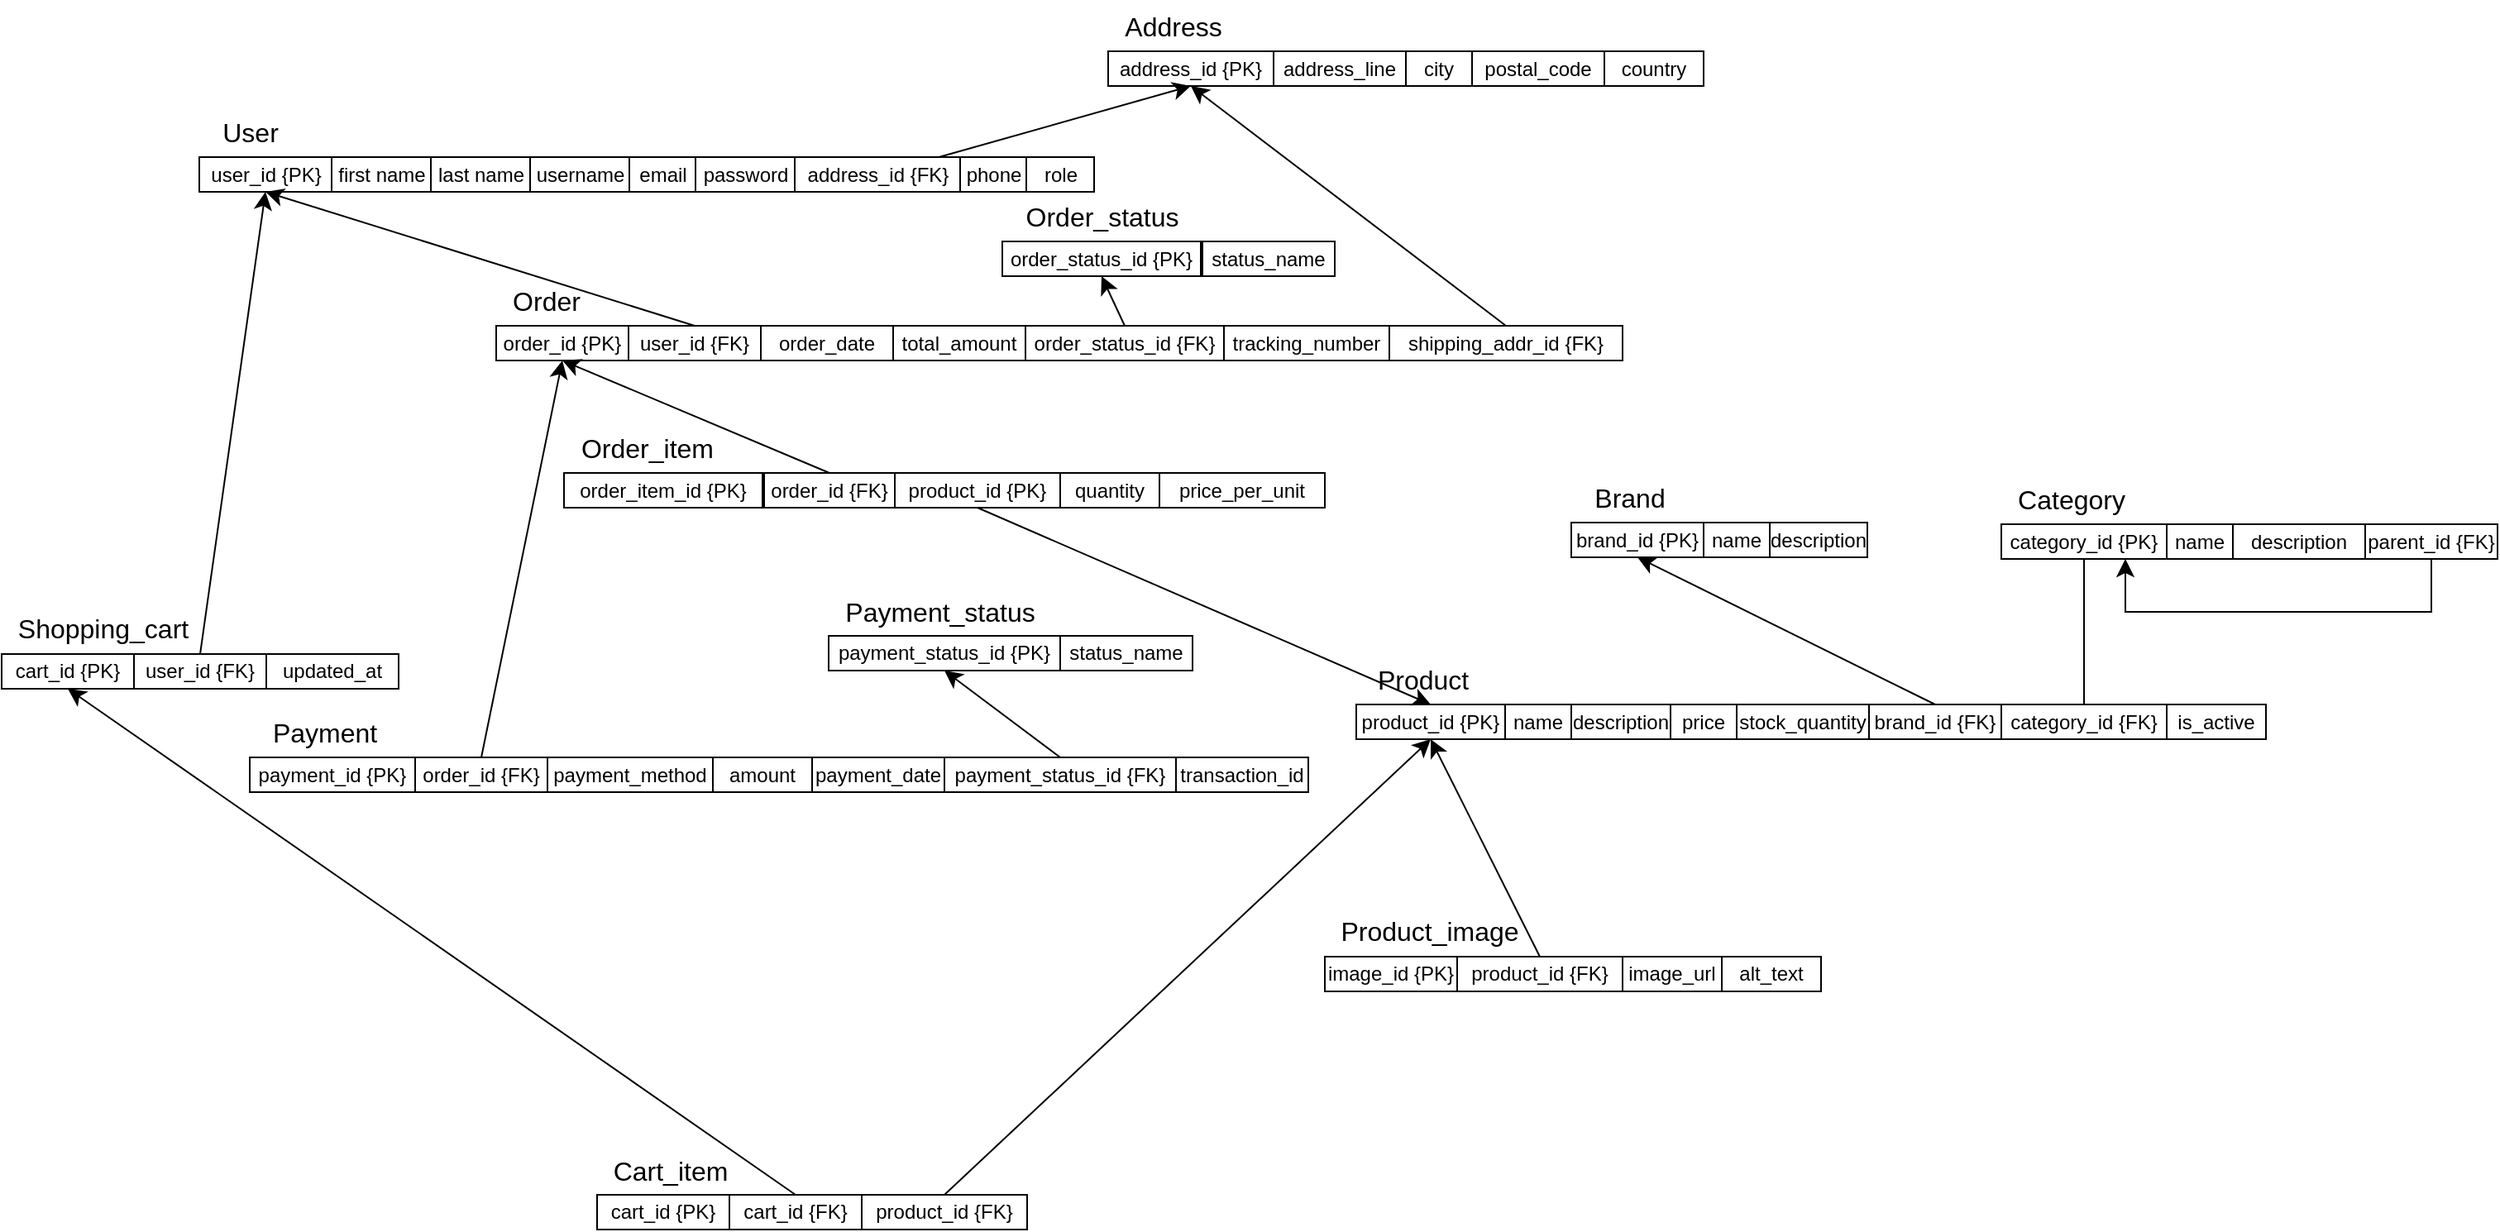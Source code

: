 <mxfile version="26.2.14">
  <diagram name="Page-1" id="anuu0Bk2faBMfzJ8flXY">
    <mxGraphModel dx="2509" dy="1136" grid="1" gridSize="10" guides="1" tooltips="1" connect="1" arrows="1" fold="1" page="1" pageScale="1" pageWidth="827" pageHeight="1169" math="0" shadow="0">
      <root>
        <mxCell id="0" />
        <mxCell id="1" parent="0" />
        <mxCell id="vEyqEEa5yMqPcgwPLAMc-32" value="Payment_status" style="text;html=1;align=center;verticalAlign=middle;resizable=0;points=[];autosize=1;strokeColor=none;fillColor=none;fontSize=16;" parent="1" vertex="1">
          <mxGeometry x="120" y="624.5" width="133" height="31" as="geometry" />
        </mxCell>
        <mxCell id="vEyqEEa5yMqPcgwPLAMc-33" value="Category" style="text;html=1;align=center;verticalAlign=middle;resizable=0;points=[];autosize=1;strokeColor=none;fillColor=none;fontSize=16;" parent="1" vertex="1">
          <mxGeometry x="829" y="556" width="83" height="31" as="geometry" />
        </mxCell>
        <mxCell id="vEyqEEa5yMqPcgwPLAMc-34" value="Address" style="text;html=1;align=center;verticalAlign=middle;resizable=0;points=[];autosize=1;strokeColor=none;fillColor=none;fontSize=16;" parent="1" vertex="1">
          <mxGeometry x="289" y="270" width="77" height="31" as="geometry" />
        </mxCell>
        <mxCell id="vEyqEEa5yMqPcgwPLAMc-36" value="Cart_item" style="text;html=1;align=center;verticalAlign=middle;resizable=0;points=[];autosize=1;strokeColor=none;fillColor=none;fontSize=16;" parent="1" vertex="1">
          <mxGeometry x="-20" y="962.5" width="87" height="31" as="geometry" />
        </mxCell>
        <mxCell id="vEyqEEa5yMqPcgwPLAMc-37" value="Shopping_cart" style="text;html=1;align=center;verticalAlign=middle;resizable=0;points=[];autosize=1;strokeColor=none;fillColor=none;fontSize=16;" parent="1" vertex="1">
          <mxGeometry x="-380" y="634.5" width="121" height="31" as="geometry" />
        </mxCell>
        <mxCell id="vEyqEEa5yMqPcgwPLAMc-38" value="Product_image" style="text;html=1;align=center;verticalAlign=middle;resizable=0;points=[];autosize=1;strokeColor=none;fillColor=none;fontSize=16;" parent="1" vertex="1">
          <mxGeometry x="420" y="817.5" width="126" height="31" as="geometry" />
        </mxCell>
        <mxCell id="vEyqEEa5yMqPcgwPLAMc-61" value="user_id {PK}" style="rounded=0;whiteSpace=wrap;html=1;" parent="1" vertex="1">
          <mxGeometry x="-260.5" y="365" width="80" height="21" as="geometry" />
        </mxCell>
        <mxCell id="vEyqEEa5yMqPcgwPLAMc-64" value="User" style="text;html=1;align=center;verticalAlign=middle;resizable=0;points=[];autosize=1;strokeColor=none;fillColor=none;fontSize=16;" parent="1" vertex="1">
          <mxGeometry x="-260.5" y="335" width="60" height="30" as="geometry" />
        </mxCell>
        <mxCell id="vEyqEEa5yMqPcgwPLAMc-65" value="username" style="rounded=0;whiteSpace=wrap;html=1;" parent="1" vertex="1">
          <mxGeometry x="-60.5" y="365" width="60" height="21" as="geometry" />
        </mxCell>
        <mxCell id="vEyqEEa5yMqPcgwPLAMc-66" value="email" style="rounded=0;whiteSpace=wrap;html=1;" parent="1" vertex="1">
          <mxGeometry x="-0.5" y="365" width="40" height="21" as="geometry" />
        </mxCell>
        <mxCell id="vEyqEEa5yMqPcgwPLAMc-67" value="role" style="rounded=0;whiteSpace=wrap;html=1;" parent="1" vertex="1">
          <mxGeometry x="239.5" y="365" width="41" height="21" as="geometry" />
        </mxCell>
        <mxCell id="vEyqEEa5yMqPcgwPLAMc-68" value="password" style="rounded=0;whiteSpace=wrap;html=1;" parent="1" vertex="1">
          <mxGeometry x="39.5" y="365" width="60" height="21" as="geometry" />
        </mxCell>
        <mxCell id="vEyqEEa5yMqPcgwPLAMc-69" value="phone" style="rounded=0;whiteSpace=wrap;html=1;" parent="1" vertex="1">
          <mxGeometry x="199.5" y="365" width="40" height="21" as="geometry" />
        </mxCell>
        <mxCell id="vEyqEEa5yMqPcgwPLAMc-71" value="last name" style="rounded=0;whiteSpace=wrap;html=1;" parent="1" vertex="1">
          <mxGeometry x="-120.5" y="365" width="60" height="21" as="geometry" />
        </mxCell>
        <mxCell id="vEyqEEa5yMqPcgwPLAMc-72" value="first name" style="rounded=0;whiteSpace=wrap;html=1;" parent="1" vertex="1">
          <mxGeometry x="-180.5" y="365" width="60" height="21" as="geometry" />
        </mxCell>
        <mxCell id="vEyqEEa5yMqPcgwPLAMc-73" value="brand_id {PK}" style="rounded=0;whiteSpace=wrap;html=1;" parent="1" vertex="1">
          <mxGeometry x="569" y="586" width="80" height="21" as="geometry" />
        </mxCell>
        <mxCell id="vEyqEEa5yMqPcgwPLAMc-74" value="Brand" style="text;html=1;align=center;verticalAlign=middle;resizable=0;points=[];autosize=1;strokeColor=none;fillColor=none;fontSize=16;" parent="1" vertex="1">
          <mxGeometry x="569" y="556" width="70" height="30" as="geometry" />
        </mxCell>
        <mxCell id="vEyqEEa5yMqPcgwPLAMc-75" value="description" style="rounded=0;whiteSpace=wrap;html=1;" parent="1" vertex="1">
          <mxGeometry x="689" y="586" width="59" height="21" as="geometry" />
        </mxCell>
        <mxCell id="vEyqEEa5yMqPcgwPLAMc-76" value="name" style="rounded=0;whiteSpace=wrap;html=1;" parent="1" vertex="1">
          <mxGeometry x="649" y="586" width="40" height="21" as="geometry" />
        </mxCell>
        <mxCell id="vEyqEEa5yMqPcgwPLAMc-77" value="product_id {PK}" style="rounded=0;whiteSpace=wrap;html=1;" parent="1" vertex="1">
          <mxGeometry x="439" y="696" width="90" height="21" as="geometry" />
        </mxCell>
        <mxCell id="vEyqEEa5yMqPcgwPLAMc-78" value="Product" style="text;html=1;align=center;verticalAlign=middle;resizable=0;points=[];autosize=1;strokeColor=none;fillColor=none;fontSize=16;" parent="1" vertex="1">
          <mxGeometry x="439" y="666" width="80" height="30" as="geometry" />
        </mxCell>
        <mxCell id="vEyqEEa5yMqPcgwPLAMc-79" value="price" style="rounded=0;whiteSpace=wrap;html=1;" parent="1" vertex="1">
          <mxGeometry x="629" y="696" width="40" height="21" as="geometry" />
        </mxCell>
        <mxCell id="vEyqEEa5yMqPcgwPLAMc-80" value="stock_quantity" style="rounded=0;whiteSpace=wrap;html=1;" parent="1" vertex="1">
          <mxGeometry x="669" y="696" width="80" height="21" as="geometry" />
        </mxCell>
        <mxCell id="vEyqEEa5yMqPcgwPLAMc-151" style="edgeStyle=none;curved=1;rounded=0;orthogonalLoop=1;jettySize=auto;html=1;entryX=0.5;entryY=1;entryDx=0;entryDy=0;fontSize=12;startSize=8;endSize=8;exitX=0.5;exitY=0;exitDx=0;exitDy=0;" parent="1" source="vEyqEEa5yMqPcgwPLAMc-81" target="vEyqEEa5yMqPcgwPLAMc-73" edge="1">
          <mxGeometry relative="1" as="geometry" />
        </mxCell>
        <mxCell id="vEyqEEa5yMqPcgwPLAMc-81" value="brand_id {FK}" style="rounded=0;whiteSpace=wrap;html=1;" parent="1" vertex="1">
          <mxGeometry x="749" y="696" width="80" height="21" as="geometry" />
        </mxCell>
        <mxCell id="vEyqEEa5yMqPcgwPLAMc-82" value="is_active" style="rounded=0;whiteSpace=wrap;html=1;" parent="1" vertex="1">
          <mxGeometry x="929" y="696" width="60" height="21" as="geometry" />
        </mxCell>
        <mxCell id="vEyqEEa5yMqPcgwPLAMc-152" style="edgeStyle=none;curved=1;rounded=0;orthogonalLoop=1;jettySize=auto;html=1;exitX=0.5;exitY=0;exitDx=0;exitDy=0;entryX=0.5;entryY=0;entryDx=0;entryDy=0;fontSize=12;startSize=8;endSize=8;" parent="1" source="vEyqEEa5yMqPcgwPLAMc-83" target="vEyqEEa5yMqPcgwPLAMc-124" edge="1">
          <mxGeometry relative="1" as="geometry" />
        </mxCell>
        <mxCell id="vEyqEEa5yMqPcgwPLAMc-83" value="category_id {FK}" style="rounded=0;whiteSpace=wrap;html=1;" parent="1" vertex="1">
          <mxGeometry x="829" y="696" width="100" height="21" as="geometry" />
        </mxCell>
        <mxCell id="vEyqEEa5yMqPcgwPLAMc-84" value="description" style="rounded=0;whiteSpace=wrap;html=1;" parent="1" vertex="1">
          <mxGeometry x="569" y="696" width="60" height="21" as="geometry" />
        </mxCell>
        <mxCell id="vEyqEEa5yMqPcgwPLAMc-85" value="name" style="rounded=0;whiteSpace=wrap;html=1;" parent="1" vertex="1">
          <mxGeometry x="529" y="696" width="40" height="21" as="geometry" />
        </mxCell>
        <mxCell id="vEyqEEa5yMqPcgwPLAMc-95" value="order_id {PK}" style="rounded=0;whiteSpace=wrap;html=1;" parent="1" vertex="1">
          <mxGeometry x="-81" y="467" width="80" height="21" as="geometry" />
        </mxCell>
        <mxCell id="vEyqEEa5yMqPcgwPLAMc-96" value="Order" style="text;html=1;align=center;verticalAlign=middle;resizable=0;points=[];autosize=1;strokeColor=none;fillColor=none;fontSize=16;" parent="1" vertex="1">
          <mxGeometry x="-81" y="437" width="60" height="30" as="geometry" />
        </mxCell>
        <mxCell id="vEyqEEa5yMqPcgwPLAMc-97" value="total_amount" style="rounded=0;whiteSpace=wrap;html=1;" parent="1" vertex="1">
          <mxGeometry x="159" y="467" width="80" height="21" as="geometry" />
        </mxCell>
        <mxCell id="vEyqEEa5yMqPcgwPLAMc-155" style="edgeStyle=none;curved=1;rounded=0;orthogonalLoop=1;jettySize=auto;html=1;exitX=0.5;exitY=0;exitDx=0;exitDy=0;entryX=0.5;entryY=1;entryDx=0;entryDy=0;fontSize=12;startSize=8;endSize=8;" parent="1" source="vEyqEEa5yMqPcgwPLAMc-98" target="vEyqEEa5yMqPcgwPLAMc-110" edge="1">
          <mxGeometry relative="1" as="geometry" />
        </mxCell>
        <mxCell id="vEyqEEa5yMqPcgwPLAMc-98" value="order_status_id {FK}" style="rounded=0;whiteSpace=wrap;html=1;" parent="1" vertex="1">
          <mxGeometry x="239" y="467" width="120" height="21" as="geometry" />
        </mxCell>
        <mxCell id="vEyqEEa5yMqPcgwPLAMc-99" value="tracking_number" style="rounded=0;whiteSpace=wrap;html=1;" parent="1" vertex="1">
          <mxGeometry x="359" y="467" width="100" height="21" as="geometry" />
        </mxCell>
        <mxCell id="vEyqEEa5yMqPcgwPLAMc-166" style="edgeStyle=none;curved=1;rounded=0;orthogonalLoop=1;jettySize=auto;html=1;exitX=0.5;exitY=0;exitDx=0;exitDy=0;entryX=0.5;entryY=1;entryDx=0;entryDy=0;fontSize=12;startSize=8;endSize=8;" parent="1" source="vEyqEEa5yMqPcgwPLAMc-101" target="vEyqEEa5yMqPcgwPLAMc-129" edge="1">
          <mxGeometry relative="1" as="geometry" />
        </mxCell>
        <mxCell id="vEyqEEa5yMqPcgwPLAMc-101" value="shipping_addr_id {FK}" style="rounded=0;whiteSpace=wrap;html=1;" parent="1" vertex="1">
          <mxGeometry x="459" y="467" width="141" height="21" as="geometry" />
        </mxCell>
        <mxCell id="vEyqEEa5yMqPcgwPLAMc-102" value="order_date" style="rounded=0;whiteSpace=wrap;html=1;" parent="1" vertex="1">
          <mxGeometry x="79" y="467" width="80" height="21" as="geometry" />
        </mxCell>
        <mxCell id="vEyqEEa5yMqPcgwPLAMc-154" style="edgeStyle=none;curved=1;rounded=0;orthogonalLoop=1;jettySize=auto;html=1;exitX=0.5;exitY=0;exitDx=0;exitDy=0;entryX=0.5;entryY=1;entryDx=0;entryDy=0;fontSize=12;startSize=8;endSize=8;" parent="1" source="vEyqEEa5yMqPcgwPLAMc-103" target="vEyqEEa5yMqPcgwPLAMc-61" edge="1">
          <mxGeometry relative="1" as="geometry" />
        </mxCell>
        <mxCell id="vEyqEEa5yMqPcgwPLAMc-103" value="user_id {FK}" style="rounded=0;whiteSpace=wrap;html=1;" parent="1" vertex="1">
          <mxGeometry x="-1" y="467" width="80" height="21" as="geometry" />
        </mxCell>
        <mxCell id="vEyqEEa5yMqPcgwPLAMc-104" value="order_item_id {PK}" style="rounded=0;whiteSpace=wrap;html=1;" parent="1" vertex="1">
          <mxGeometry x="-40" y="556" width="120" height="21" as="geometry" />
        </mxCell>
        <mxCell id="vEyqEEa5yMqPcgwPLAMc-105" value="Order_item" style="text;html=1;align=center;verticalAlign=middle;resizable=0;points=[];autosize=1;strokeColor=none;fillColor=none;fontSize=16;" parent="1" vertex="1">
          <mxGeometry x="-40" y="526" width="100" height="30" as="geometry" />
        </mxCell>
        <mxCell id="vEyqEEa5yMqPcgwPLAMc-106" value="quantity" style="rounded=0;whiteSpace=wrap;html=1;" parent="1" vertex="1">
          <mxGeometry x="260" y="556" width="60" height="21" as="geometry" />
        </mxCell>
        <mxCell id="vEyqEEa5yMqPcgwPLAMc-107" value="&lt;span style=&quot;text-align: left;&quot;&gt;price_per_unit&lt;/span&gt;" style="rounded=0;whiteSpace=wrap;html=1;" parent="1" vertex="1">
          <mxGeometry x="320" y="556" width="100" height="21" as="geometry" />
        </mxCell>
        <mxCell id="vEyqEEa5yMqPcgwPLAMc-157" style="edgeStyle=none;curved=1;rounded=0;orthogonalLoop=1;jettySize=auto;html=1;exitX=0.5;exitY=1;exitDx=0;exitDy=0;entryX=0.5;entryY=0;entryDx=0;entryDy=0;fontSize=12;startSize=8;endSize=8;" parent="1" source="vEyqEEa5yMqPcgwPLAMc-108" target="vEyqEEa5yMqPcgwPLAMc-77" edge="1">
          <mxGeometry relative="1" as="geometry" />
        </mxCell>
        <mxCell id="vEyqEEa5yMqPcgwPLAMc-108" value="product_id {PK}" style="rounded=0;whiteSpace=wrap;html=1;" parent="1" vertex="1">
          <mxGeometry x="160" y="556" width="100" height="21" as="geometry" />
        </mxCell>
        <mxCell id="vEyqEEa5yMqPcgwPLAMc-156" style="edgeStyle=none;curved=1;rounded=0;orthogonalLoop=1;jettySize=auto;html=1;exitX=0.5;exitY=0;exitDx=0;exitDy=0;entryX=0.5;entryY=1;entryDx=0;entryDy=0;fontSize=12;startSize=8;endSize=8;" parent="1" source="vEyqEEa5yMqPcgwPLAMc-109" target="vEyqEEa5yMqPcgwPLAMc-95" edge="1">
          <mxGeometry relative="1" as="geometry" />
        </mxCell>
        <mxCell id="vEyqEEa5yMqPcgwPLAMc-109" value="order_id {FK}" style="rounded=0;whiteSpace=wrap;html=1;" parent="1" vertex="1">
          <mxGeometry x="81" y="556" width="79" height="21" as="geometry" />
        </mxCell>
        <mxCell id="vEyqEEa5yMqPcgwPLAMc-110" value="order_status_id {PK}" style="rounded=0;whiteSpace=wrap;html=1;" parent="1" vertex="1">
          <mxGeometry x="225" y="416" width="120" height="21" as="geometry" />
        </mxCell>
        <mxCell id="vEyqEEa5yMqPcgwPLAMc-111" value="Order_status" style="text;html=1;align=center;verticalAlign=middle;resizable=0;points=[];autosize=1;strokeColor=none;fillColor=none;fontSize=16;" parent="1" vertex="1">
          <mxGeometry x="225" y="386" width="120" height="30" as="geometry" />
        </mxCell>
        <mxCell id="vEyqEEa5yMqPcgwPLAMc-112" value="status_name" style="rounded=0;whiteSpace=wrap;html=1;" parent="1" vertex="1">
          <mxGeometry x="346" y="416" width="80" height="21" as="geometry" />
        </mxCell>
        <mxCell id="vEyqEEa5yMqPcgwPLAMc-113" value="payment_id {PK}" style="rounded=0;whiteSpace=wrap;html=1;" parent="1" vertex="1">
          <mxGeometry x="-230" y="728" width="100" height="21" as="geometry" />
        </mxCell>
        <mxCell id="vEyqEEa5yMqPcgwPLAMc-114" value="Payment" style="text;html=1;align=center;verticalAlign=middle;resizable=0;points=[];autosize=1;strokeColor=none;fillColor=none;fontSize=16;" parent="1" vertex="1">
          <mxGeometry x="-230" y="698" width="90" height="30" as="geometry" />
        </mxCell>
        <mxCell id="vEyqEEa5yMqPcgwPLAMc-115" value="amount" style="rounded=0;whiteSpace=wrap;html=1;" parent="1" vertex="1">
          <mxGeometry x="50" y="728" width="60" height="21" as="geometry" />
        </mxCell>
        <mxCell id="vEyqEEa5yMqPcgwPLAMc-116" value="payment_date" style="rounded=0;whiteSpace=wrap;html=1;" parent="1" vertex="1">
          <mxGeometry x="110" y="728" width="80" height="21" as="geometry" />
        </mxCell>
        <mxCell id="vEyqEEa5yMqPcgwPLAMc-160" style="edgeStyle=none;curved=1;rounded=0;orthogonalLoop=1;jettySize=auto;html=1;exitX=0.5;exitY=0;exitDx=0;exitDy=0;entryX=0.5;entryY=1;entryDx=0;entryDy=0;fontSize=12;startSize=8;endSize=8;" parent="1" source="vEyqEEa5yMqPcgwPLAMc-117" target="vEyqEEa5yMqPcgwPLAMc-121" edge="1">
          <mxGeometry relative="1" as="geometry" />
        </mxCell>
        <mxCell id="vEyqEEa5yMqPcgwPLAMc-117" value="payment_status_id {FK}" style="rounded=0;whiteSpace=wrap;html=1;" parent="1" vertex="1">
          <mxGeometry x="190" y="728" width="140" height="21" as="geometry" />
        </mxCell>
        <mxCell id="vEyqEEa5yMqPcgwPLAMc-118" value="transaction_id" style="rounded=0;whiteSpace=wrap;html=1;" parent="1" vertex="1">
          <mxGeometry x="330" y="728" width="80" height="21" as="geometry" />
        </mxCell>
        <mxCell id="vEyqEEa5yMqPcgwPLAMc-119" value="payment_method" style="rounded=0;whiteSpace=wrap;html=1;" parent="1" vertex="1">
          <mxGeometry x="-50" y="728" width="100" height="21" as="geometry" />
        </mxCell>
        <mxCell id="vEyqEEa5yMqPcgwPLAMc-158" style="edgeStyle=none;curved=1;rounded=0;orthogonalLoop=1;jettySize=auto;html=1;exitX=0.5;exitY=0;exitDx=0;exitDy=0;entryX=0.5;entryY=1;entryDx=0;entryDy=0;fontSize=12;startSize=8;endSize=8;" parent="1" source="vEyqEEa5yMqPcgwPLAMc-120" target="vEyqEEa5yMqPcgwPLAMc-95" edge="1">
          <mxGeometry relative="1" as="geometry" />
        </mxCell>
        <mxCell id="vEyqEEa5yMqPcgwPLAMc-120" value="order_id {FK}" style="rounded=0;whiteSpace=wrap;html=1;" parent="1" vertex="1">
          <mxGeometry x="-130" y="728" width="80" height="21" as="geometry" />
        </mxCell>
        <mxCell id="vEyqEEa5yMqPcgwPLAMc-121" value="payment_status_id {PK}" style="rounded=0;whiteSpace=wrap;html=1;" parent="1" vertex="1">
          <mxGeometry x="120" y="654.5" width="140" height="21" as="geometry" />
        </mxCell>
        <mxCell id="vEyqEEa5yMqPcgwPLAMc-123" value="status_name" style="rounded=0;whiteSpace=wrap;html=1;" parent="1" vertex="1">
          <mxGeometry x="260" y="654.5" width="80" height="21" as="geometry" />
        </mxCell>
        <mxCell id="vEyqEEa5yMqPcgwPLAMc-167" style="edgeStyle=orthogonalEdgeStyle;rounded=0;orthogonalLoop=1;jettySize=auto;html=1;exitX=0.75;exitY=1;exitDx=0;exitDy=0;entryX=0.5;entryY=1;entryDx=0;entryDy=0;fontSize=12;startSize=8;endSize=8;endArrow=none;startFill=1;startArrow=classic;" parent="1" source="vEyqEEa5yMqPcgwPLAMc-124" target="vEyqEEa5yMqPcgwPLAMc-126" edge="1">
          <mxGeometry relative="1" as="geometry">
            <Array as="points">
              <mxPoint x="904" y="640" />
              <mxPoint x="1089" y="640" />
            </Array>
          </mxGeometry>
        </mxCell>
        <mxCell id="vEyqEEa5yMqPcgwPLAMc-124" value="category_id {PK}" style="rounded=0;whiteSpace=wrap;html=1;" parent="1" vertex="1">
          <mxGeometry x="829" y="587" width="100" height="21" as="geometry" />
        </mxCell>
        <mxCell id="vEyqEEa5yMqPcgwPLAMc-126" value="parent_id {FK}" style="rounded=0;whiteSpace=wrap;html=1;" parent="1" vertex="1">
          <mxGeometry x="1049" y="587" width="80" height="21" as="geometry" />
        </mxCell>
        <mxCell id="vEyqEEa5yMqPcgwPLAMc-127" value="description" style="rounded=0;whiteSpace=wrap;html=1;" parent="1" vertex="1">
          <mxGeometry x="969" y="587" width="80" height="21" as="geometry" />
        </mxCell>
        <mxCell id="vEyqEEa5yMqPcgwPLAMc-128" value="name" style="rounded=0;whiteSpace=wrap;html=1;" parent="1" vertex="1">
          <mxGeometry x="929" y="587" width="40" height="21" as="geometry" />
        </mxCell>
        <mxCell id="vEyqEEa5yMqPcgwPLAMc-129" value="address_id {PK}" style="rounded=0;whiteSpace=wrap;html=1;" parent="1" vertex="1">
          <mxGeometry x="289" y="301" width="100" height="21" as="geometry" />
        </mxCell>
        <mxCell id="vEyqEEa5yMqPcgwPLAMc-131" value="city" style="rounded=0;whiteSpace=wrap;html=1;" parent="1" vertex="1">
          <mxGeometry x="469" y="301" width="40" height="21" as="geometry" />
        </mxCell>
        <mxCell id="vEyqEEa5yMqPcgwPLAMc-132" value="postal_code" style="rounded=0;whiteSpace=wrap;html=1;" parent="1" vertex="1">
          <mxGeometry x="509" y="301" width="80" height="21" as="geometry" />
        </mxCell>
        <mxCell id="vEyqEEa5yMqPcgwPLAMc-133" value="country" style="rounded=0;whiteSpace=wrap;html=1;" parent="1" vertex="1">
          <mxGeometry x="589" y="301" width="60" height="21" as="geometry" />
        </mxCell>
        <mxCell id="vEyqEEa5yMqPcgwPLAMc-135" value="address_line" style="rounded=0;whiteSpace=wrap;html=1;" parent="1" vertex="1">
          <mxGeometry x="389" y="301" width="80" height="21" as="geometry" />
        </mxCell>
        <mxCell id="vEyqEEa5yMqPcgwPLAMc-137" value="cart_id {PK}" style="rounded=0;whiteSpace=wrap;html=1;" parent="1" vertex="1">
          <mxGeometry x="-20" y="992.5" width="80" height="21" as="geometry" />
        </mxCell>
        <mxCell id="vEyqEEa5yMqPcgwPLAMc-163" style="edgeStyle=none;curved=1;rounded=0;orthogonalLoop=1;jettySize=auto;html=1;exitX=0.5;exitY=0;exitDx=0;exitDy=0;fontSize=12;startSize=8;endSize=8;entryX=0.5;entryY=1;entryDx=0;entryDy=0;" parent="1" source="vEyqEEa5yMqPcgwPLAMc-139" target="vEyqEEa5yMqPcgwPLAMc-77" edge="1">
          <mxGeometry relative="1" as="geometry" />
        </mxCell>
        <mxCell id="vEyqEEa5yMqPcgwPLAMc-139" value="product_id {FK}" style="rounded=0;whiteSpace=wrap;html=1;" parent="1" vertex="1">
          <mxGeometry x="140" y="992.5" width="100" height="21" as="geometry" />
        </mxCell>
        <mxCell id="vEyqEEa5yMqPcgwPLAMc-162" style="edgeStyle=none;curved=1;rounded=0;orthogonalLoop=1;jettySize=auto;html=1;exitX=0.5;exitY=0;exitDx=0;exitDy=0;entryX=0.5;entryY=1;entryDx=0;entryDy=0;fontSize=12;startSize=8;endSize=8;" parent="1" source="vEyqEEa5yMqPcgwPLAMc-140" target="vEyqEEa5yMqPcgwPLAMc-141" edge="1">
          <mxGeometry relative="1" as="geometry" />
        </mxCell>
        <mxCell id="vEyqEEa5yMqPcgwPLAMc-140" value="cart_id {FK}" style="rounded=0;whiteSpace=wrap;html=1;" parent="1" vertex="1">
          <mxGeometry x="60" y="992.5" width="80" height="21" as="geometry" />
        </mxCell>
        <mxCell id="vEyqEEa5yMqPcgwPLAMc-141" value="cart_id {PK}" style="rounded=0;whiteSpace=wrap;html=1;" parent="1" vertex="1">
          <mxGeometry x="-380" y="665.5" width="80" height="21" as="geometry" />
        </mxCell>
        <mxCell id="vEyqEEa5yMqPcgwPLAMc-143" value="updated_at" style="rounded=0;whiteSpace=wrap;html=1;" parent="1" vertex="1">
          <mxGeometry x="-220" y="665.5" width="80" height="21" as="geometry" />
        </mxCell>
        <mxCell id="vEyqEEa5yMqPcgwPLAMc-164" style="edgeStyle=none;curved=1;rounded=0;orthogonalLoop=1;jettySize=auto;html=1;exitX=0.5;exitY=0;exitDx=0;exitDy=0;entryX=0.5;entryY=1;entryDx=0;entryDy=0;fontSize=12;startSize=8;endSize=8;" parent="1" source="vEyqEEa5yMqPcgwPLAMc-144" target="vEyqEEa5yMqPcgwPLAMc-61" edge="1">
          <mxGeometry relative="1" as="geometry" />
        </mxCell>
        <mxCell id="vEyqEEa5yMqPcgwPLAMc-144" value="user_id {FK}" style="rounded=0;whiteSpace=wrap;html=1;" parent="1" vertex="1">
          <mxGeometry x="-300" y="665.5" width="80" height="21" as="geometry" />
        </mxCell>
        <mxCell id="vEyqEEa5yMqPcgwPLAMc-145" value="image_id {PK}" style="rounded=0;whiteSpace=wrap;html=1;" parent="1" vertex="1">
          <mxGeometry x="420" y="848.5" width="80" height="21" as="geometry" />
        </mxCell>
        <mxCell id="vEyqEEa5yMqPcgwPLAMc-147" value="alt_text" style="rounded=0;whiteSpace=wrap;html=1;" parent="1" vertex="1">
          <mxGeometry x="660" y="848.5" width="60" height="21" as="geometry" />
        </mxCell>
        <mxCell id="vEyqEEa5yMqPcgwPLAMc-148" value="image_url" style="rounded=0;whiteSpace=wrap;html=1;" parent="1" vertex="1">
          <mxGeometry x="600" y="848.5" width="60" height="21" as="geometry" />
        </mxCell>
        <mxCell id="vEyqEEa5yMqPcgwPLAMc-165" style="edgeStyle=none;curved=1;rounded=0;orthogonalLoop=1;jettySize=auto;html=1;exitX=0.5;exitY=0;exitDx=0;exitDy=0;entryX=0.5;entryY=1;entryDx=0;entryDy=0;fontSize=12;startSize=8;endSize=8;" parent="1" source="vEyqEEa5yMqPcgwPLAMc-149" target="vEyqEEa5yMqPcgwPLAMc-77" edge="1">
          <mxGeometry relative="1" as="geometry" />
        </mxCell>
        <mxCell id="vEyqEEa5yMqPcgwPLAMc-149" value="product_id {FK}" style="rounded=0;whiteSpace=wrap;html=1;" parent="1" vertex="1">
          <mxGeometry x="500" y="848.5" width="100" height="21" as="geometry" />
        </mxCell>
        <mxCell id="vEyqEEa5yMqPcgwPLAMc-170" style="edgeStyle=none;curved=1;rounded=0;orthogonalLoop=1;jettySize=auto;html=1;entryX=0.5;entryY=1;entryDx=0;entryDy=0;fontSize=12;startSize=8;endSize=8;" parent="1" source="vEyqEEa5yMqPcgwPLAMc-169" target="vEyqEEa5yMqPcgwPLAMc-129" edge="1">
          <mxGeometry relative="1" as="geometry" />
        </mxCell>
        <mxCell id="vEyqEEa5yMqPcgwPLAMc-169" value="address_id {FK}" style="rounded=0;whiteSpace=wrap;html=1;" parent="1" vertex="1">
          <mxGeometry x="99.5" y="365" width="100" height="21" as="geometry" />
        </mxCell>
      </root>
    </mxGraphModel>
  </diagram>
</mxfile>
